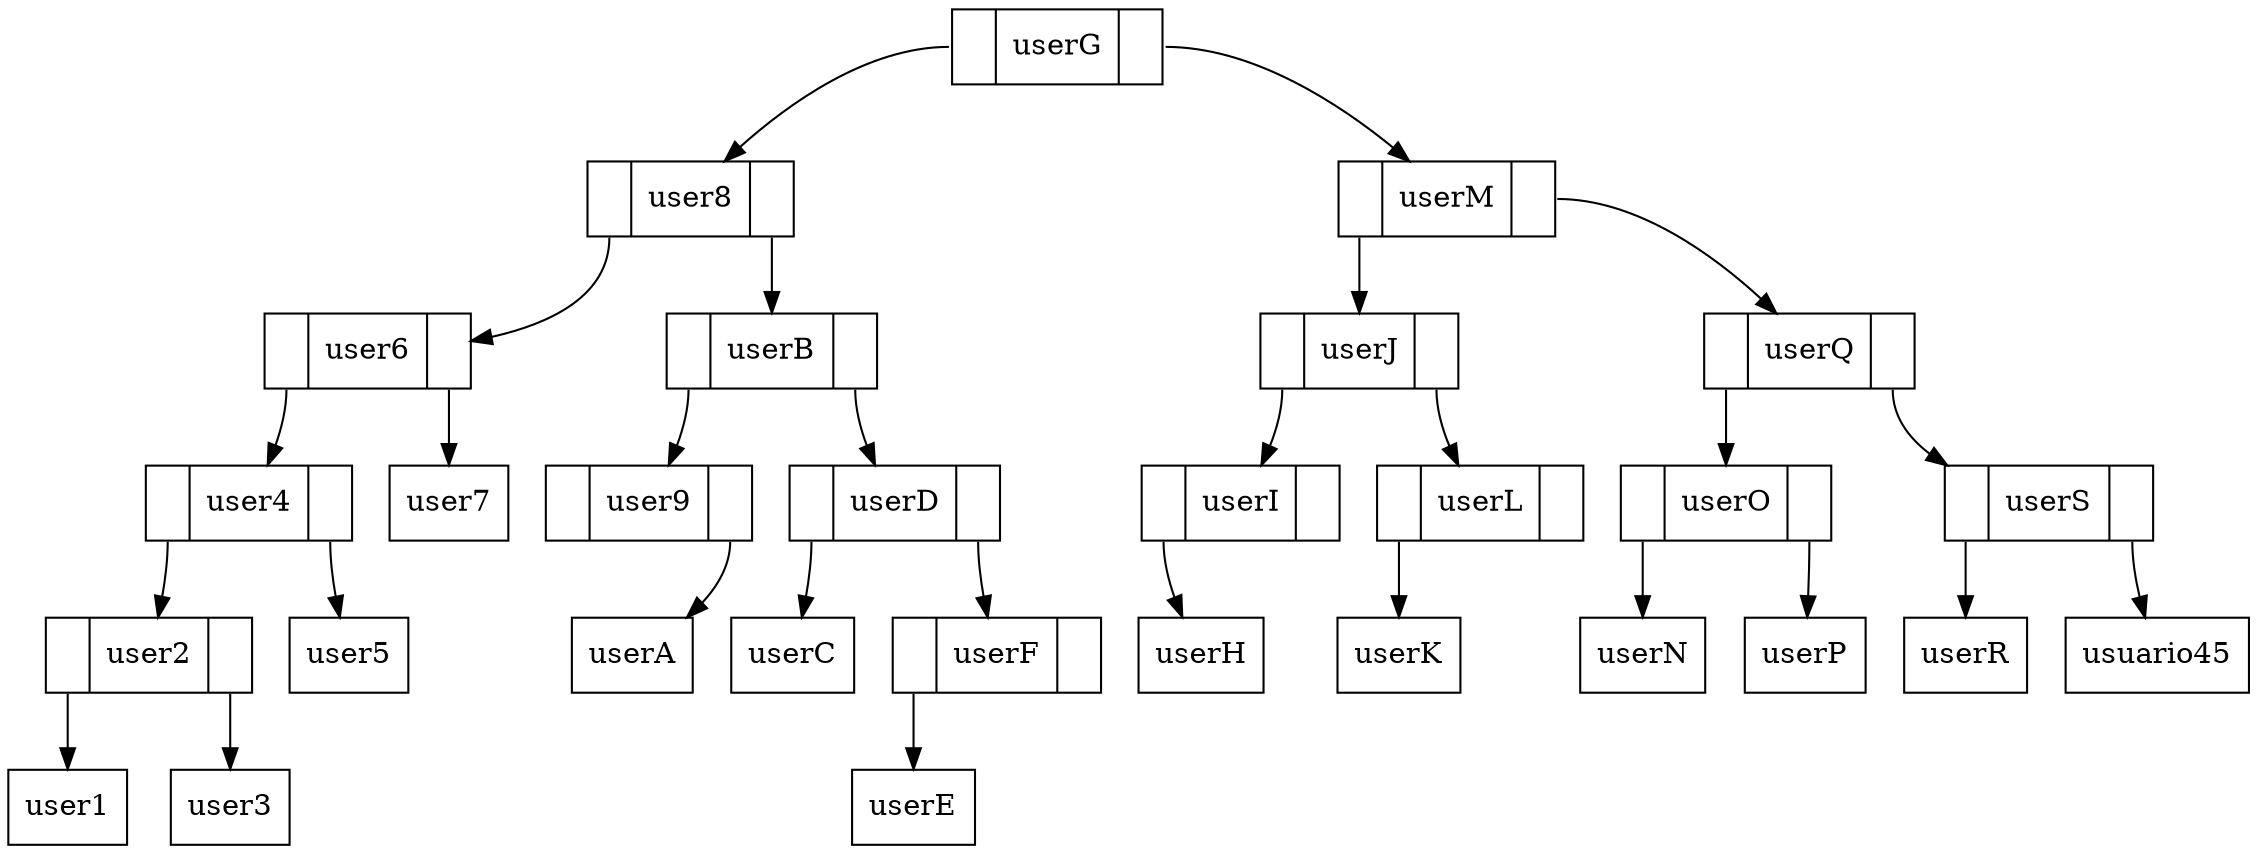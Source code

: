 digraph arbol {
rankdir=TB
node [shape = record]
nodouserG [ label ="<C0>|userG|<C1>"];
nodouser8 [ label ="<C0>|user8|<C1>"];
nodouser6 [ label ="<C0>|user6|<C1>"];
nodouser4 [ label ="<C0>|user4|<C1>"];
nodouser2 [ label ="<C0>|user2|<C1>"];
nodouser1 [ label ="user1"];
nodouser2:C0->nodouser1
nodouser3 [ label ="user3"];
nodouser2:C1->nodouser3
nodouser4:C0->nodouser2
nodouser5 [ label ="user5"];
nodouser4:C1->nodouser5
nodouser6:C0->nodouser4
nodouser7 [ label ="user7"];
nodouser6:C1->nodouser7
nodouser8:C0->nodouser6
nodouserB [ label ="<C0>|userB|<C1>"];
nodouser9 [ label ="<C0>|user9|<C1>"];
nodouserA [ label ="userA"];
nodouser9:C1->nodouserA
nodouserB:C0->nodouser9
nodouserD [ label ="<C0>|userD|<C1>"];
nodouserC [ label ="userC"];
nodouserD:C0->nodouserC
nodouserF [ label ="<C0>|userF|<C1>"];
nodouserE [ label ="userE"];
nodouserF:C0->nodouserE
nodouserD:C1->nodouserF
nodouserB:C1->nodouserD
nodouser8:C1->nodouserB
nodouserG:C0->nodouser8
nodouserM [ label ="<C0>|userM|<C1>"];
nodouserJ [ label ="<C0>|userJ|<C1>"];
nodouserI [ label ="<C0>|userI|<C1>"];
nodouserH [ label ="userH"];
nodouserI:C0->nodouserH
nodouserJ:C0->nodouserI
nodouserL [ label ="<C0>|userL|<C1>"];
nodouserK [ label ="userK"];
nodouserL:C0->nodouserK
nodouserJ:C1->nodouserL
nodouserM:C0->nodouserJ
nodouserQ [ label ="<C0>|userQ|<C1>"];
nodouserO [ label ="<C0>|userO|<C1>"];
nodouserN [ label ="userN"];
nodouserO:C0->nodouserN
nodouserP [ label ="userP"];
nodouserO:C1->nodouserP
nodouserQ:C0->nodouserO
nodouserS [ label ="<C0>|userS|<C1>"];
nodouserR [ label ="userR"];
nodouserS:C0->nodouserR
nodousuario45 [ label ="usuario45"];
nodouserS:C1->nodousuario45
nodouserQ:C1->nodouserS
nodouserM:C1->nodouserQ
nodouserG:C1->nodouserM
}
